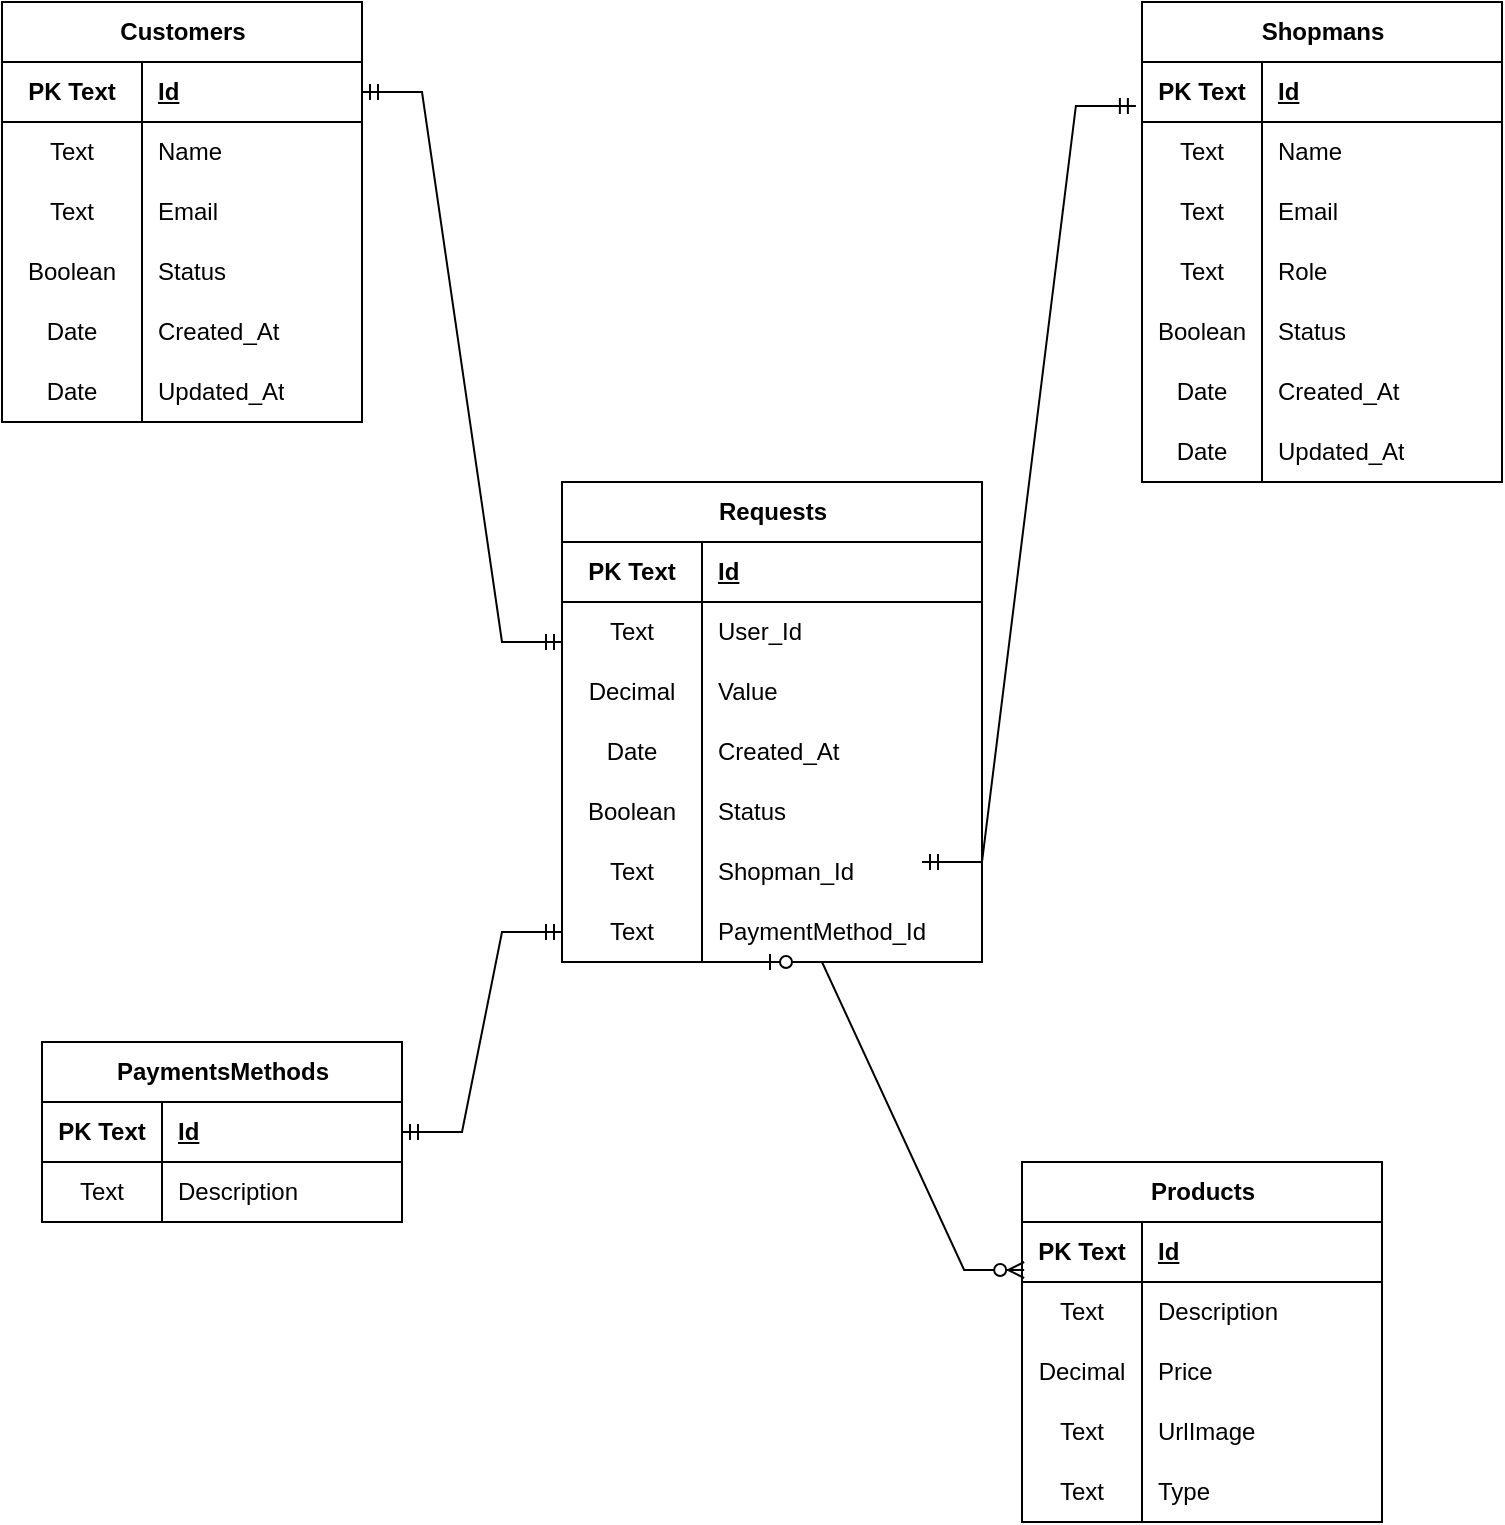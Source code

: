 <mxfile>
    <diagram name="Página-1" id="S76Lt_AaWG4RY8cy63M_">
        <mxGraphModel dx="1051" dy="792" grid="1" gridSize="10" guides="1" tooltips="1" connect="1" arrows="1" fold="1" page="1" pageScale="1" pageWidth="827" pageHeight="1169" math="0" shadow="0">
            <root>
                <mxCell id="0"/>
                <mxCell id="1" parent="0"/>
                <mxCell id="W6jRikwjdKFfe3_zYyia-1" value="Customers" style="shape=table;startSize=30;container=1;collapsible=1;childLayout=tableLayout;fixedRows=1;rowLines=0;fontStyle=1;align=center;resizeLast=1;html=1;" parent="1" vertex="1">
                    <mxGeometry x="20" y="40" width="180" height="210" as="geometry"/>
                </mxCell>
                <mxCell id="W6jRikwjdKFfe3_zYyia-2" value="" style="shape=tableRow;horizontal=0;startSize=0;swimlaneHead=0;swimlaneBody=0;fillColor=none;collapsible=0;dropTarget=0;points=[[0,0.5],[1,0.5]];portConstraint=eastwest;top=0;left=0;right=0;bottom=1;" parent="W6jRikwjdKFfe3_zYyia-1" vertex="1">
                    <mxGeometry y="30" width="180" height="30" as="geometry"/>
                </mxCell>
                <mxCell id="W6jRikwjdKFfe3_zYyia-3" value="PK Text" style="shape=partialRectangle;connectable=0;fillColor=none;top=0;left=0;bottom=0;right=0;fontStyle=1;overflow=hidden;whiteSpace=wrap;html=1;" parent="W6jRikwjdKFfe3_zYyia-2" vertex="1">
                    <mxGeometry width="70" height="30" as="geometry">
                        <mxRectangle width="70" height="30" as="alternateBounds"/>
                    </mxGeometry>
                </mxCell>
                <mxCell id="W6jRikwjdKFfe3_zYyia-4" value="Id" style="shape=partialRectangle;connectable=0;fillColor=none;top=0;left=0;bottom=0;right=0;align=left;spacingLeft=6;fontStyle=5;overflow=hidden;whiteSpace=wrap;html=1;" parent="W6jRikwjdKFfe3_zYyia-2" vertex="1">
                    <mxGeometry x="70" width="110" height="30" as="geometry">
                        <mxRectangle width="110" height="30" as="alternateBounds"/>
                    </mxGeometry>
                </mxCell>
                <mxCell id="W6jRikwjdKFfe3_zYyia-5" value="" style="shape=tableRow;horizontal=0;startSize=0;swimlaneHead=0;swimlaneBody=0;fillColor=none;collapsible=0;dropTarget=0;points=[[0,0.5],[1,0.5]];portConstraint=eastwest;top=0;left=0;right=0;bottom=0;" parent="W6jRikwjdKFfe3_zYyia-1" vertex="1">
                    <mxGeometry y="60" width="180" height="30" as="geometry"/>
                </mxCell>
                <mxCell id="W6jRikwjdKFfe3_zYyia-6" value="Text" style="shape=partialRectangle;connectable=0;fillColor=none;top=0;left=0;bottom=0;right=0;editable=1;overflow=hidden;whiteSpace=wrap;html=1;" parent="W6jRikwjdKFfe3_zYyia-5" vertex="1">
                    <mxGeometry width="70" height="30" as="geometry">
                        <mxRectangle width="70" height="30" as="alternateBounds"/>
                    </mxGeometry>
                </mxCell>
                <mxCell id="W6jRikwjdKFfe3_zYyia-7" value="Name" style="shape=partialRectangle;connectable=0;fillColor=none;top=0;left=0;bottom=0;right=0;align=left;spacingLeft=6;overflow=hidden;whiteSpace=wrap;html=1;" parent="W6jRikwjdKFfe3_zYyia-5" vertex="1">
                    <mxGeometry x="70" width="110" height="30" as="geometry">
                        <mxRectangle width="110" height="30" as="alternateBounds"/>
                    </mxGeometry>
                </mxCell>
                <mxCell id="W6jRikwjdKFfe3_zYyia-8" value="" style="shape=tableRow;horizontal=0;startSize=0;swimlaneHead=0;swimlaneBody=0;fillColor=none;collapsible=0;dropTarget=0;points=[[0,0.5],[1,0.5]];portConstraint=eastwest;top=0;left=0;right=0;bottom=0;" parent="W6jRikwjdKFfe3_zYyia-1" vertex="1">
                    <mxGeometry y="90" width="180" height="30" as="geometry"/>
                </mxCell>
                <mxCell id="W6jRikwjdKFfe3_zYyia-9" value="Text" style="shape=partialRectangle;connectable=0;fillColor=none;top=0;left=0;bottom=0;right=0;editable=1;overflow=hidden;whiteSpace=wrap;html=1;" parent="W6jRikwjdKFfe3_zYyia-8" vertex="1">
                    <mxGeometry width="70" height="30" as="geometry">
                        <mxRectangle width="70" height="30" as="alternateBounds"/>
                    </mxGeometry>
                </mxCell>
                <mxCell id="W6jRikwjdKFfe3_zYyia-10" value="Email" style="shape=partialRectangle;connectable=0;fillColor=none;top=0;left=0;bottom=0;right=0;align=left;spacingLeft=6;overflow=hidden;whiteSpace=wrap;html=1;" parent="W6jRikwjdKFfe3_zYyia-8" vertex="1">
                    <mxGeometry x="70" width="110" height="30" as="geometry">
                        <mxRectangle width="110" height="30" as="alternateBounds"/>
                    </mxGeometry>
                </mxCell>
                <mxCell id="W6jRikwjdKFfe3_zYyia-11" value="" style="shape=tableRow;horizontal=0;startSize=0;swimlaneHead=0;swimlaneBody=0;fillColor=none;collapsible=0;dropTarget=0;points=[[0,0.5],[1,0.5]];portConstraint=eastwest;top=0;left=0;right=0;bottom=0;" parent="W6jRikwjdKFfe3_zYyia-1" vertex="1">
                    <mxGeometry y="120" width="180" height="30" as="geometry"/>
                </mxCell>
                <mxCell id="W6jRikwjdKFfe3_zYyia-12" value="Boolean" style="shape=partialRectangle;connectable=0;fillColor=none;top=0;left=0;bottom=0;right=0;editable=1;overflow=hidden;whiteSpace=wrap;html=1;" parent="W6jRikwjdKFfe3_zYyia-11" vertex="1">
                    <mxGeometry width="70" height="30" as="geometry">
                        <mxRectangle width="70" height="30" as="alternateBounds"/>
                    </mxGeometry>
                </mxCell>
                <mxCell id="W6jRikwjdKFfe3_zYyia-13" value="Status" style="shape=partialRectangle;connectable=0;fillColor=none;top=0;left=0;bottom=0;right=0;align=left;spacingLeft=6;overflow=hidden;whiteSpace=wrap;html=1;" parent="W6jRikwjdKFfe3_zYyia-11" vertex="1">
                    <mxGeometry x="70" width="110" height="30" as="geometry">
                        <mxRectangle width="110" height="30" as="alternateBounds"/>
                    </mxGeometry>
                </mxCell>
                <mxCell id="W6jRikwjdKFfe3_zYyia-14" value="" style="shape=tableRow;horizontal=0;startSize=0;swimlaneHead=0;swimlaneBody=0;fillColor=none;collapsible=0;dropTarget=0;points=[[0,0.5],[1,0.5]];portConstraint=eastwest;top=0;left=0;right=0;bottom=0;" parent="W6jRikwjdKFfe3_zYyia-1" vertex="1">
                    <mxGeometry y="150" width="180" height="30" as="geometry"/>
                </mxCell>
                <mxCell id="W6jRikwjdKFfe3_zYyia-15" value="Date" style="shape=partialRectangle;connectable=0;fillColor=none;top=0;left=0;bottom=0;right=0;editable=1;overflow=hidden;whiteSpace=wrap;html=1;" parent="W6jRikwjdKFfe3_zYyia-14" vertex="1">
                    <mxGeometry width="70" height="30" as="geometry">
                        <mxRectangle width="70" height="30" as="alternateBounds"/>
                    </mxGeometry>
                </mxCell>
                <mxCell id="W6jRikwjdKFfe3_zYyia-16" value="Created_At" style="shape=partialRectangle;connectable=0;fillColor=none;top=0;left=0;bottom=0;right=0;align=left;spacingLeft=6;overflow=hidden;whiteSpace=wrap;html=1;" parent="W6jRikwjdKFfe3_zYyia-14" vertex="1">
                    <mxGeometry x="70" width="110" height="30" as="geometry">
                        <mxRectangle width="110" height="30" as="alternateBounds"/>
                    </mxGeometry>
                </mxCell>
                <mxCell id="W6jRikwjdKFfe3_zYyia-17" value="" style="shape=tableRow;horizontal=0;startSize=0;swimlaneHead=0;swimlaneBody=0;fillColor=none;collapsible=0;dropTarget=0;points=[[0,0.5],[1,0.5]];portConstraint=eastwest;top=0;left=0;right=0;bottom=0;" parent="W6jRikwjdKFfe3_zYyia-1" vertex="1">
                    <mxGeometry y="180" width="180" height="30" as="geometry"/>
                </mxCell>
                <mxCell id="W6jRikwjdKFfe3_zYyia-18" value="Date" style="shape=partialRectangle;connectable=0;fillColor=none;top=0;left=0;bottom=0;right=0;editable=1;overflow=hidden;whiteSpace=wrap;html=1;" parent="W6jRikwjdKFfe3_zYyia-17" vertex="1">
                    <mxGeometry width="70" height="30" as="geometry">
                        <mxRectangle width="70" height="30" as="alternateBounds"/>
                    </mxGeometry>
                </mxCell>
                <mxCell id="W6jRikwjdKFfe3_zYyia-19" value="Updated_At" style="shape=partialRectangle;connectable=0;fillColor=none;top=0;left=0;bottom=0;right=0;align=left;spacingLeft=6;overflow=hidden;whiteSpace=wrap;html=1;" parent="W6jRikwjdKFfe3_zYyia-17" vertex="1">
                    <mxGeometry x="70" width="110" height="30" as="geometry">
                        <mxRectangle width="110" height="30" as="alternateBounds"/>
                    </mxGeometry>
                </mxCell>
                <mxCell id="W6jRikwjdKFfe3_zYyia-20" value="Shopmans" style="shape=table;startSize=30;container=1;collapsible=1;childLayout=tableLayout;fixedRows=1;rowLines=0;fontStyle=1;align=center;resizeLast=1;html=1;" parent="1" vertex="1">
                    <mxGeometry x="590" y="40" width="180" height="240" as="geometry"/>
                </mxCell>
                <mxCell id="W6jRikwjdKFfe3_zYyia-21" value="" style="shape=tableRow;horizontal=0;startSize=0;swimlaneHead=0;swimlaneBody=0;fillColor=none;collapsible=0;dropTarget=0;points=[[0,0.5],[1,0.5]];portConstraint=eastwest;top=0;left=0;right=0;bottom=1;" parent="W6jRikwjdKFfe3_zYyia-20" vertex="1">
                    <mxGeometry y="30" width="180" height="30" as="geometry"/>
                </mxCell>
                <mxCell id="W6jRikwjdKFfe3_zYyia-22" value="PK Text" style="shape=partialRectangle;connectable=0;fillColor=none;top=0;left=0;bottom=0;right=0;fontStyle=1;overflow=hidden;whiteSpace=wrap;html=1;" parent="W6jRikwjdKFfe3_zYyia-21" vertex="1">
                    <mxGeometry width="60" height="30" as="geometry">
                        <mxRectangle width="60" height="30" as="alternateBounds"/>
                    </mxGeometry>
                </mxCell>
                <mxCell id="W6jRikwjdKFfe3_zYyia-23" value="Id" style="shape=partialRectangle;connectable=0;fillColor=none;top=0;left=0;bottom=0;right=0;align=left;spacingLeft=6;fontStyle=5;overflow=hidden;whiteSpace=wrap;html=1;" parent="W6jRikwjdKFfe3_zYyia-21" vertex="1">
                    <mxGeometry x="60" width="120" height="30" as="geometry">
                        <mxRectangle width="120" height="30" as="alternateBounds"/>
                    </mxGeometry>
                </mxCell>
                <mxCell id="W6jRikwjdKFfe3_zYyia-24" value="" style="shape=tableRow;horizontal=0;startSize=0;swimlaneHead=0;swimlaneBody=0;fillColor=none;collapsible=0;dropTarget=0;points=[[0,0.5],[1,0.5]];portConstraint=eastwest;top=0;left=0;right=0;bottom=0;" parent="W6jRikwjdKFfe3_zYyia-20" vertex="1">
                    <mxGeometry y="60" width="180" height="30" as="geometry"/>
                </mxCell>
                <mxCell id="W6jRikwjdKFfe3_zYyia-25" value="Text" style="shape=partialRectangle;connectable=0;fillColor=none;top=0;left=0;bottom=0;right=0;editable=1;overflow=hidden;whiteSpace=wrap;html=1;" parent="W6jRikwjdKFfe3_zYyia-24" vertex="1">
                    <mxGeometry width="60" height="30" as="geometry">
                        <mxRectangle width="60" height="30" as="alternateBounds"/>
                    </mxGeometry>
                </mxCell>
                <mxCell id="W6jRikwjdKFfe3_zYyia-26" value="Name" style="shape=partialRectangle;connectable=0;fillColor=none;top=0;left=0;bottom=0;right=0;align=left;spacingLeft=6;overflow=hidden;whiteSpace=wrap;html=1;" parent="W6jRikwjdKFfe3_zYyia-24" vertex="1">
                    <mxGeometry x="60" width="120" height="30" as="geometry">
                        <mxRectangle width="120" height="30" as="alternateBounds"/>
                    </mxGeometry>
                </mxCell>
                <mxCell id="2" value="" style="shape=tableRow;horizontal=0;startSize=0;swimlaneHead=0;swimlaneBody=0;fillColor=none;collapsible=0;dropTarget=0;points=[[0,0.5],[1,0.5]];portConstraint=eastwest;top=0;left=0;right=0;bottom=0;" parent="W6jRikwjdKFfe3_zYyia-20" vertex="1">
                    <mxGeometry y="90" width="180" height="30" as="geometry"/>
                </mxCell>
                <mxCell id="3" value="Text" style="shape=partialRectangle;connectable=0;fillColor=none;top=0;left=0;bottom=0;right=0;editable=1;overflow=hidden;whiteSpace=wrap;html=1;" parent="2" vertex="1">
                    <mxGeometry width="60" height="30" as="geometry">
                        <mxRectangle width="60" height="30" as="alternateBounds"/>
                    </mxGeometry>
                </mxCell>
                <mxCell id="4" value="Email" style="shape=partialRectangle;connectable=0;fillColor=none;top=0;left=0;bottom=0;right=0;align=left;spacingLeft=6;overflow=hidden;whiteSpace=wrap;html=1;" parent="2" vertex="1">
                    <mxGeometry x="60" width="120" height="30" as="geometry">
                        <mxRectangle width="120" height="30" as="alternateBounds"/>
                    </mxGeometry>
                </mxCell>
                <mxCell id="W6jRikwjdKFfe3_zYyia-27" value="" style="shape=tableRow;horizontal=0;startSize=0;swimlaneHead=0;swimlaneBody=0;fillColor=none;collapsible=0;dropTarget=0;points=[[0,0.5],[1,0.5]];portConstraint=eastwest;top=0;left=0;right=0;bottom=0;" parent="W6jRikwjdKFfe3_zYyia-20" vertex="1">
                    <mxGeometry y="120" width="180" height="30" as="geometry"/>
                </mxCell>
                <mxCell id="W6jRikwjdKFfe3_zYyia-28" value="Text" style="shape=partialRectangle;connectable=0;fillColor=none;top=0;left=0;bottom=0;right=0;editable=1;overflow=hidden;whiteSpace=wrap;html=1;" parent="W6jRikwjdKFfe3_zYyia-27" vertex="1">
                    <mxGeometry width="60" height="30" as="geometry">
                        <mxRectangle width="60" height="30" as="alternateBounds"/>
                    </mxGeometry>
                </mxCell>
                <mxCell id="W6jRikwjdKFfe3_zYyia-29" value="Role" style="shape=partialRectangle;connectable=0;fillColor=none;top=0;left=0;bottom=0;right=0;align=left;spacingLeft=6;overflow=hidden;whiteSpace=wrap;html=1;" parent="W6jRikwjdKFfe3_zYyia-27" vertex="1">
                    <mxGeometry x="60" width="120" height="30" as="geometry">
                        <mxRectangle width="120" height="30" as="alternateBounds"/>
                    </mxGeometry>
                </mxCell>
                <mxCell id="W6jRikwjdKFfe3_zYyia-30" value="" style="shape=tableRow;horizontal=0;startSize=0;swimlaneHead=0;swimlaneBody=0;fillColor=none;collapsible=0;dropTarget=0;points=[[0,0.5],[1,0.5]];portConstraint=eastwest;top=0;left=0;right=0;bottom=0;" parent="W6jRikwjdKFfe3_zYyia-20" vertex="1">
                    <mxGeometry y="150" width="180" height="30" as="geometry"/>
                </mxCell>
                <mxCell id="W6jRikwjdKFfe3_zYyia-31" value="Boolean" style="shape=partialRectangle;connectable=0;fillColor=none;top=0;left=0;bottom=0;right=0;editable=1;overflow=hidden;whiteSpace=wrap;html=1;" parent="W6jRikwjdKFfe3_zYyia-30" vertex="1">
                    <mxGeometry width="60" height="30" as="geometry">
                        <mxRectangle width="60" height="30" as="alternateBounds"/>
                    </mxGeometry>
                </mxCell>
                <mxCell id="W6jRikwjdKFfe3_zYyia-32" value="Status" style="shape=partialRectangle;connectable=0;fillColor=none;top=0;left=0;bottom=0;right=0;align=left;spacingLeft=6;overflow=hidden;whiteSpace=wrap;html=1;" parent="W6jRikwjdKFfe3_zYyia-30" vertex="1">
                    <mxGeometry x="60" width="120" height="30" as="geometry">
                        <mxRectangle width="120" height="30" as="alternateBounds"/>
                    </mxGeometry>
                </mxCell>
                <mxCell id="W6jRikwjdKFfe3_zYyia-33" value="" style="shape=tableRow;horizontal=0;startSize=0;swimlaneHead=0;swimlaneBody=0;fillColor=none;collapsible=0;dropTarget=0;points=[[0,0.5],[1,0.5]];portConstraint=eastwest;top=0;left=0;right=0;bottom=0;" parent="W6jRikwjdKFfe3_zYyia-20" vertex="1">
                    <mxGeometry y="180" width="180" height="30" as="geometry"/>
                </mxCell>
                <mxCell id="W6jRikwjdKFfe3_zYyia-34" value="Date" style="shape=partialRectangle;connectable=0;fillColor=none;top=0;left=0;bottom=0;right=0;editable=1;overflow=hidden;whiteSpace=wrap;html=1;" parent="W6jRikwjdKFfe3_zYyia-33" vertex="1">
                    <mxGeometry width="60" height="30" as="geometry">
                        <mxRectangle width="60" height="30" as="alternateBounds"/>
                    </mxGeometry>
                </mxCell>
                <mxCell id="W6jRikwjdKFfe3_zYyia-35" value="Created_At" style="shape=partialRectangle;connectable=0;fillColor=none;top=0;left=0;bottom=0;right=0;align=left;spacingLeft=6;overflow=hidden;whiteSpace=wrap;html=1;" parent="W6jRikwjdKFfe3_zYyia-33" vertex="1">
                    <mxGeometry x="60" width="120" height="30" as="geometry">
                        <mxRectangle width="120" height="30" as="alternateBounds"/>
                    </mxGeometry>
                </mxCell>
                <mxCell id="W6jRikwjdKFfe3_zYyia-36" value="" style="shape=tableRow;horizontal=0;startSize=0;swimlaneHead=0;swimlaneBody=0;fillColor=none;collapsible=0;dropTarget=0;points=[[0,0.5],[1,0.5]];portConstraint=eastwest;top=0;left=0;right=0;bottom=0;" parent="W6jRikwjdKFfe3_zYyia-20" vertex="1">
                    <mxGeometry y="210" width="180" height="30" as="geometry"/>
                </mxCell>
                <mxCell id="W6jRikwjdKFfe3_zYyia-37" value="Date" style="shape=partialRectangle;connectable=0;fillColor=none;top=0;left=0;bottom=0;right=0;editable=1;overflow=hidden;whiteSpace=wrap;html=1;" parent="W6jRikwjdKFfe3_zYyia-36" vertex="1">
                    <mxGeometry width="60" height="30" as="geometry">
                        <mxRectangle width="60" height="30" as="alternateBounds"/>
                    </mxGeometry>
                </mxCell>
                <mxCell id="W6jRikwjdKFfe3_zYyia-38" value="Updated_At" style="shape=partialRectangle;connectable=0;fillColor=none;top=0;left=0;bottom=0;right=0;align=left;spacingLeft=6;overflow=hidden;whiteSpace=wrap;html=1;" parent="W6jRikwjdKFfe3_zYyia-36" vertex="1">
                    <mxGeometry x="60" width="120" height="30" as="geometry">
                        <mxRectangle width="120" height="30" as="alternateBounds"/>
                    </mxGeometry>
                </mxCell>
                <mxCell id="W6jRikwjdKFfe3_zYyia-39" value="PaymentsMethods" style="shape=table;startSize=30;container=1;collapsible=1;childLayout=tableLayout;fixedRows=1;rowLines=0;fontStyle=1;align=center;resizeLast=1;html=1;" parent="1" vertex="1">
                    <mxGeometry x="40" y="560" width="180" height="90" as="geometry"/>
                </mxCell>
                <mxCell id="W6jRikwjdKFfe3_zYyia-40" value="" style="shape=tableRow;horizontal=0;startSize=0;swimlaneHead=0;swimlaneBody=0;fillColor=none;collapsible=0;dropTarget=0;points=[[0,0.5],[1,0.5]];portConstraint=eastwest;top=0;left=0;right=0;bottom=1;" parent="W6jRikwjdKFfe3_zYyia-39" vertex="1">
                    <mxGeometry y="30" width="180" height="30" as="geometry"/>
                </mxCell>
                <mxCell id="W6jRikwjdKFfe3_zYyia-41" value="PK Text" style="shape=partialRectangle;connectable=0;fillColor=none;top=0;left=0;bottom=0;right=0;fontStyle=1;overflow=hidden;whiteSpace=wrap;html=1;" parent="W6jRikwjdKFfe3_zYyia-40" vertex="1">
                    <mxGeometry width="60" height="30" as="geometry">
                        <mxRectangle width="60" height="30" as="alternateBounds"/>
                    </mxGeometry>
                </mxCell>
                <mxCell id="W6jRikwjdKFfe3_zYyia-42" value="Id" style="shape=partialRectangle;connectable=0;fillColor=none;top=0;left=0;bottom=0;right=0;align=left;spacingLeft=6;fontStyle=5;overflow=hidden;whiteSpace=wrap;html=1;" parent="W6jRikwjdKFfe3_zYyia-40" vertex="1">
                    <mxGeometry x="60" width="120" height="30" as="geometry">
                        <mxRectangle width="120" height="30" as="alternateBounds"/>
                    </mxGeometry>
                </mxCell>
                <mxCell id="W6jRikwjdKFfe3_zYyia-43" value="" style="shape=tableRow;horizontal=0;startSize=0;swimlaneHead=0;swimlaneBody=0;fillColor=none;collapsible=0;dropTarget=0;points=[[0,0.5],[1,0.5]];portConstraint=eastwest;top=0;left=0;right=0;bottom=0;" parent="W6jRikwjdKFfe3_zYyia-39" vertex="1">
                    <mxGeometry y="60" width="180" height="30" as="geometry"/>
                </mxCell>
                <mxCell id="W6jRikwjdKFfe3_zYyia-44" value="Text" style="shape=partialRectangle;connectable=0;fillColor=none;top=0;left=0;bottom=0;right=0;editable=1;overflow=hidden;whiteSpace=wrap;html=1;" parent="W6jRikwjdKFfe3_zYyia-43" vertex="1">
                    <mxGeometry width="60" height="30" as="geometry">
                        <mxRectangle width="60" height="30" as="alternateBounds"/>
                    </mxGeometry>
                </mxCell>
                <mxCell id="W6jRikwjdKFfe3_zYyia-45" value="Description" style="shape=partialRectangle;connectable=0;fillColor=none;top=0;left=0;bottom=0;right=0;align=left;spacingLeft=6;overflow=hidden;whiteSpace=wrap;html=1;" parent="W6jRikwjdKFfe3_zYyia-43" vertex="1">
                    <mxGeometry x="60" width="120" height="30" as="geometry">
                        <mxRectangle width="120" height="30" as="alternateBounds"/>
                    </mxGeometry>
                </mxCell>
                <mxCell id="W6jRikwjdKFfe3_zYyia-52" value="Products" style="shape=table;startSize=30;container=1;collapsible=1;childLayout=tableLayout;fixedRows=1;rowLines=0;fontStyle=1;align=center;resizeLast=1;html=1;" parent="1" vertex="1">
                    <mxGeometry x="530" y="620" width="180" height="180" as="geometry"/>
                </mxCell>
                <mxCell id="W6jRikwjdKFfe3_zYyia-53" value="" style="shape=tableRow;horizontal=0;startSize=0;swimlaneHead=0;swimlaneBody=0;fillColor=none;collapsible=0;dropTarget=0;points=[[0,0.5],[1,0.5]];portConstraint=eastwest;top=0;left=0;right=0;bottom=1;" parent="W6jRikwjdKFfe3_zYyia-52" vertex="1">
                    <mxGeometry y="30" width="180" height="30" as="geometry"/>
                </mxCell>
                <mxCell id="W6jRikwjdKFfe3_zYyia-54" value="PK Text" style="shape=partialRectangle;connectable=0;fillColor=none;top=0;left=0;bottom=0;right=0;fontStyle=1;overflow=hidden;whiteSpace=wrap;html=1;" parent="W6jRikwjdKFfe3_zYyia-53" vertex="1">
                    <mxGeometry width="60" height="30" as="geometry">
                        <mxRectangle width="60" height="30" as="alternateBounds"/>
                    </mxGeometry>
                </mxCell>
                <mxCell id="W6jRikwjdKFfe3_zYyia-55" value="Id" style="shape=partialRectangle;connectable=0;fillColor=none;top=0;left=0;bottom=0;right=0;align=left;spacingLeft=6;fontStyle=5;overflow=hidden;whiteSpace=wrap;html=1;" parent="W6jRikwjdKFfe3_zYyia-53" vertex="1">
                    <mxGeometry x="60" width="120" height="30" as="geometry">
                        <mxRectangle width="120" height="30" as="alternateBounds"/>
                    </mxGeometry>
                </mxCell>
                <mxCell id="W6jRikwjdKFfe3_zYyia-56" value="" style="shape=tableRow;horizontal=0;startSize=0;swimlaneHead=0;swimlaneBody=0;fillColor=none;collapsible=0;dropTarget=0;points=[[0,0.5],[1,0.5]];portConstraint=eastwest;top=0;left=0;right=0;bottom=0;" parent="W6jRikwjdKFfe3_zYyia-52" vertex="1">
                    <mxGeometry y="60" width="180" height="30" as="geometry"/>
                </mxCell>
                <mxCell id="W6jRikwjdKFfe3_zYyia-57" value="Text" style="shape=partialRectangle;connectable=0;fillColor=none;top=0;left=0;bottom=0;right=0;editable=1;overflow=hidden;whiteSpace=wrap;html=1;" parent="W6jRikwjdKFfe3_zYyia-56" vertex="1">
                    <mxGeometry width="60" height="30" as="geometry">
                        <mxRectangle width="60" height="30" as="alternateBounds"/>
                    </mxGeometry>
                </mxCell>
                <mxCell id="W6jRikwjdKFfe3_zYyia-58" value="Description" style="shape=partialRectangle;connectable=0;fillColor=none;top=0;left=0;bottom=0;right=0;align=left;spacingLeft=6;overflow=hidden;whiteSpace=wrap;html=1;" parent="W6jRikwjdKFfe3_zYyia-56" vertex="1">
                    <mxGeometry x="60" width="120" height="30" as="geometry">
                        <mxRectangle width="120" height="30" as="alternateBounds"/>
                    </mxGeometry>
                </mxCell>
                <mxCell id="W6jRikwjdKFfe3_zYyia-59" value="" style="shape=tableRow;horizontal=0;startSize=0;swimlaneHead=0;swimlaneBody=0;fillColor=none;collapsible=0;dropTarget=0;points=[[0,0.5],[1,0.5]];portConstraint=eastwest;top=0;left=0;right=0;bottom=0;" parent="W6jRikwjdKFfe3_zYyia-52" vertex="1">
                    <mxGeometry y="90" width="180" height="30" as="geometry"/>
                </mxCell>
                <mxCell id="W6jRikwjdKFfe3_zYyia-60" value="Decimal" style="shape=partialRectangle;connectable=0;fillColor=none;top=0;left=0;bottom=0;right=0;editable=1;overflow=hidden;whiteSpace=wrap;html=1;" parent="W6jRikwjdKFfe3_zYyia-59" vertex="1">
                    <mxGeometry width="60" height="30" as="geometry">
                        <mxRectangle width="60" height="30" as="alternateBounds"/>
                    </mxGeometry>
                </mxCell>
                <mxCell id="W6jRikwjdKFfe3_zYyia-61" value="Price" style="shape=partialRectangle;connectable=0;fillColor=none;top=0;left=0;bottom=0;right=0;align=left;spacingLeft=6;overflow=hidden;whiteSpace=wrap;html=1;" parent="W6jRikwjdKFfe3_zYyia-59" vertex="1">
                    <mxGeometry x="60" width="120" height="30" as="geometry">
                        <mxRectangle width="120" height="30" as="alternateBounds"/>
                    </mxGeometry>
                </mxCell>
                <mxCell id="W6jRikwjdKFfe3_zYyia-62" value="" style="shape=tableRow;horizontal=0;startSize=0;swimlaneHead=0;swimlaneBody=0;fillColor=none;collapsible=0;dropTarget=0;points=[[0,0.5],[1,0.5]];portConstraint=eastwest;top=0;left=0;right=0;bottom=0;" parent="W6jRikwjdKFfe3_zYyia-52" vertex="1">
                    <mxGeometry y="120" width="180" height="30" as="geometry"/>
                </mxCell>
                <mxCell id="W6jRikwjdKFfe3_zYyia-63" value="Text" style="shape=partialRectangle;connectable=0;fillColor=none;top=0;left=0;bottom=0;right=0;editable=1;overflow=hidden;whiteSpace=wrap;html=1;" parent="W6jRikwjdKFfe3_zYyia-62" vertex="1">
                    <mxGeometry width="60" height="30" as="geometry">
                        <mxRectangle width="60" height="30" as="alternateBounds"/>
                    </mxGeometry>
                </mxCell>
                <mxCell id="W6jRikwjdKFfe3_zYyia-64" value="UrlImage" style="shape=partialRectangle;connectable=0;fillColor=none;top=0;left=0;bottom=0;right=0;align=left;spacingLeft=6;overflow=hidden;whiteSpace=wrap;html=1;" parent="W6jRikwjdKFfe3_zYyia-62" vertex="1">
                    <mxGeometry x="60" width="120" height="30" as="geometry">
                        <mxRectangle width="120" height="30" as="alternateBounds"/>
                    </mxGeometry>
                </mxCell>
                <mxCell id="5" value="" style="shape=tableRow;horizontal=0;startSize=0;swimlaneHead=0;swimlaneBody=0;fillColor=none;collapsible=0;dropTarget=0;points=[[0,0.5],[1,0.5]];portConstraint=eastwest;top=0;left=0;right=0;bottom=0;" parent="W6jRikwjdKFfe3_zYyia-52" vertex="1">
                    <mxGeometry y="150" width="180" height="30" as="geometry"/>
                </mxCell>
                <mxCell id="6" value="Text" style="shape=partialRectangle;connectable=0;fillColor=none;top=0;left=0;bottom=0;right=0;editable=1;overflow=hidden;whiteSpace=wrap;html=1;" parent="5" vertex="1">
                    <mxGeometry width="60" height="30" as="geometry">
                        <mxRectangle width="60" height="30" as="alternateBounds"/>
                    </mxGeometry>
                </mxCell>
                <mxCell id="7" value="Type" style="shape=partialRectangle;connectable=0;fillColor=none;top=0;left=0;bottom=0;right=0;align=left;spacingLeft=6;overflow=hidden;whiteSpace=wrap;html=1;" parent="5" vertex="1">
                    <mxGeometry x="60" width="120" height="30" as="geometry">
                        <mxRectangle width="120" height="30" as="alternateBounds"/>
                    </mxGeometry>
                </mxCell>
                <mxCell id="W6jRikwjdKFfe3_zYyia-81" value="Requests" style="shape=table;startSize=30;container=1;collapsible=1;childLayout=tableLayout;fixedRows=1;rowLines=0;fontStyle=1;align=center;resizeLast=1;html=1;" parent="1" vertex="1">
                    <mxGeometry x="300" y="280" width="210" height="240" as="geometry"/>
                </mxCell>
                <mxCell id="W6jRikwjdKFfe3_zYyia-82" value="" style="shape=tableRow;horizontal=0;startSize=0;swimlaneHead=0;swimlaneBody=0;fillColor=none;collapsible=0;dropTarget=0;points=[[0,0.5],[1,0.5]];portConstraint=eastwest;top=0;left=0;right=0;bottom=1;" parent="W6jRikwjdKFfe3_zYyia-81" vertex="1">
                    <mxGeometry y="30" width="210" height="30" as="geometry"/>
                </mxCell>
                <mxCell id="W6jRikwjdKFfe3_zYyia-83" value="PK Text" style="shape=partialRectangle;connectable=0;fillColor=none;top=0;left=0;bottom=0;right=0;fontStyle=1;overflow=hidden;whiteSpace=wrap;html=1;" parent="W6jRikwjdKFfe3_zYyia-82" vertex="1">
                    <mxGeometry width="70" height="30" as="geometry">
                        <mxRectangle width="70" height="30" as="alternateBounds"/>
                    </mxGeometry>
                </mxCell>
                <mxCell id="W6jRikwjdKFfe3_zYyia-84" value="Id" style="shape=partialRectangle;connectable=0;fillColor=none;top=0;left=0;bottom=0;right=0;align=left;spacingLeft=6;fontStyle=5;overflow=hidden;whiteSpace=wrap;html=1;" parent="W6jRikwjdKFfe3_zYyia-82" vertex="1">
                    <mxGeometry x="70" width="140" height="30" as="geometry">
                        <mxRectangle width="140" height="30" as="alternateBounds"/>
                    </mxGeometry>
                </mxCell>
                <mxCell id="W6jRikwjdKFfe3_zYyia-85" value="" style="shape=tableRow;horizontal=0;startSize=0;swimlaneHead=0;swimlaneBody=0;fillColor=none;collapsible=0;dropTarget=0;points=[[0,0.5],[1,0.5]];portConstraint=eastwest;top=0;left=0;right=0;bottom=0;" parent="W6jRikwjdKFfe3_zYyia-81" vertex="1">
                    <mxGeometry y="60" width="210" height="30" as="geometry"/>
                </mxCell>
                <mxCell id="W6jRikwjdKFfe3_zYyia-86" value="Text" style="shape=partialRectangle;connectable=0;fillColor=none;top=0;left=0;bottom=0;right=0;editable=1;overflow=hidden;whiteSpace=wrap;html=1;" parent="W6jRikwjdKFfe3_zYyia-85" vertex="1">
                    <mxGeometry width="70" height="30" as="geometry">
                        <mxRectangle width="70" height="30" as="alternateBounds"/>
                    </mxGeometry>
                </mxCell>
                <mxCell id="W6jRikwjdKFfe3_zYyia-87" value="User_Id" style="shape=partialRectangle;connectable=0;fillColor=none;top=0;left=0;bottom=0;right=0;align=left;spacingLeft=6;overflow=hidden;whiteSpace=wrap;html=1;" parent="W6jRikwjdKFfe3_zYyia-85" vertex="1">
                    <mxGeometry x="70" width="140" height="30" as="geometry">
                        <mxRectangle width="140" height="30" as="alternateBounds"/>
                    </mxGeometry>
                </mxCell>
                <mxCell id="W6jRikwjdKFfe3_zYyia-88" value="" style="shape=tableRow;horizontal=0;startSize=0;swimlaneHead=0;swimlaneBody=0;fillColor=none;collapsible=0;dropTarget=0;points=[[0,0.5],[1,0.5]];portConstraint=eastwest;top=0;left=0;right=0;bottom=0;" parent="W6jRikwjdKFfe3_zYyia-81" vertex="1">
                    <mxGeometry y="90" width="210" height="30" as="geometry"/>
                </mxCell>
                <mxCell id="W6jRikwjdKFfe3_zYyia-89" value="Decimal" style="shape=partialRectangle;connectable=0;fillColor=none;top=0;left=0;bottom=0;right=0;editable=1;overflow=hidden;whiteSpace=wrap;html=1;" parent="W6jRikwjdKFfe3_zYyia-88" vertex="1">
                    <mxGeometry width="70" height="30" as="geometry">
                        <mxRectangle width="70" height="30" as="alternateBounds"/>
                    </mxGeometry>
                </mxCell>
                <mxCell id="W6jRikwjdKFfe3_zYyia-90" value="Value" style="shape=partialRectangle;connectable=0;fillColor=none;top=0;left=0;bottom=0;right=0;align=left;spacingLeft=6;overflow=hidden;whiteSpace=wrap;html=1;" parent="W6jRikwjdKFfe3_zYyia-88" vertex="1">
                    <mxGeometry x="70" width="140" height="30" as="geometry">
                        <mxRectangle width="140" height="30" as="alternateBounds"/>
                    </mxGeometry>
                </mxCell>
                <mxCell id="W6jRikwjdKFfe3_zYyia-91" value="" style="shape=tableRow;horizontal=0;startSize=0;swimlaneHead=0;swimlaneBody=0;fillColor=none;collapsible=0;dropTarget=0;points=[[0,0.5],[1,0.5]];portConstraint=eastwest;top=0;left=0;right=0;bottom=0;" parent="W6jRikwjdKFfe3_zYyia-81" vertex="1">
                    <mxGeometry y="120" width="210" height="30" as="geometry"/>
                </mxCell>
                <mxCell id="W6jRikwjdKFfe3_zYyia-92" value="Date" style="shape=partialRectangle;connectable=0;fillColor=none;top=0;left=0;bottom=0;right=0;editable=1;overflow=hidden;whiteSpace=wrap;html=1;" parent="W6jRikwjdKFfe3_zYyia-91" vertex="1">
                    <mxGeometry width="70" height="30" as="geometry">
                        <mxRectangle width="70" height="30" as="alternateBounds"/>
                    </mxGeometry>
                </mxCell>
                <mxCell id="W6jRikwjdKFfe3_zYyia-93" value="Created_At" style="shape=partialRectangle;connectable=0;fillColor=none;top=0;left=0;bottom=0;right=0;align=left;spacingLeft=6;overflow=hidden;whiteSpace=wrap;html=1;" parent="W6jRikwjdKFfe3_zYyia-91" vertex="1">
                    <mxGeometry x="70" width="140" height="30" as="geometry">
                        <mxRectangle width="140" height="30" as="alternateBounds"/>
                    </mxGeometry>
                </mxCell>
                <mxCell id="W6jRikwjdKFfe3_zYyia-94" value="" style="shape=tableRow;horizontal=0;startSize=0;swimlaneHead=0;swimlaneBody=0;fillColor=none;collapsible=0;dropTarget=0;points=[[0,0.5],[1,0.5]];portConstraint=eastwest;top=0;left=0;right=0;bottom=0;" parent="W6jRikwjdKFfe3_zYyia-81" vertex="1">
                    <mxGeometry y="150" width="210" height="30" as="geometry"/>
                </mxCell>
                <mxCell id="W6jRikwjdKFfe3_zYyia-95" value="Boolean" style="shape=partialRectangle;connectable=0;fillColor=none;top=0;left=0;bottom=0;right=0;editable=1;overflow=hidden;whiteSpace=wrap;html=1;" parent="W6jRikwjdKFfe3_zYyia-94" vertex="1">
                    <mxGeometry width="70" height="30" as="geometry">
                        <mxRectangle width="70" height="30" as="alternateBounds"/>
                    </mxGeometry>
                </mxCell>
                <mxCell id="W6jRikwjdKFfe3_zYyia-96" value="Status" style="shape=partialRectangle;connectable=0;fillColor=none;top=0;left=0;bottom=0;right=0;align=left;spacingLeft=6;overflow=hidden;whiteSpace=wrap;html=1;" parent="W6jRikwjdKFfe3_zYyia-94" vertex="1">
                    <mxGeometry x="70" width="140" height="30" as="geometry">
                        <mxRectangle width="140" height="30" as="alternateBounds"/>
                    </mxGeometry>
                </mxCell>
                <mxCell id="W6jRikwjdKFfe3_zYyia-99" value="" style="shape=tableRow;horizontal=0;startSize=0;swimlaneHead=0;swimlaneBody=0;fillColor=none;collapsible=0;dropTarget=0;points=[[0,0.5],[1,0.5]];portConstraint=eastwest;top=0;left=0;right=0;bottom=0;" parent="W6jRikwjdKFfe3_zYyia-81" vertex="1">
                    <mxGeometry y="180" width="210" height="30" as="geometry"/>
                </mxCell>
                <mxCell id="W6jRikwjdKFfe3_zYyia-100" value="Text" style="shape=partialRectangle;connectable=0;fillColor=none;top=0;left=0;bottom=0;right=0;editable=1;overflow=hidden;whiteSpace=wrap;html=1;" parent="W6jRikwjdKFfe3_zYyia-99" vertex="1">
                    <mxGeometry width="70" height="30" as="geometry">
                        <mxRectangle width="70" height="30" as="alternateBounds"/>
                    </mxGeometry>
                </mxCell>
                <mxCell id="W6jRikwjdKFfe3_zYyia-101" value="Shopman_Id" style="shape=partialRectangle;connectable=0;fillColor=none;top=0;left=0;bottom=0;right=0;align=left;spacingLeft=6;overflow=hidden;whiteSpace=wrap;html=1;" parent="W6jRikwjdKFfe3_zYyia-99" vertex="1">
                    <mxGeometry x="70" width="140" height="30" as="geometry">
                        <mxRectangle width="140" height="30" as="alternateBounds"/>
                    </mxGeometry>
                </mxCell>
                <mxCell id="W6jRikwjdKFfe3_zYyia-102" value="" style="shape=tableRow;horizontal=0;startSize=0;swimlaneHead=0;swimlaneBody=0;fillColor=none;collapsible=0;dropTarget=0;points=[[0,0.5],[1,0.5]];portConstraint=eastwest;top=0;left=0;right=0;bottom=0;" parent="W6jRikwjdKFfe3_zYyia-81" vertex="1">
                    <mxGeometry y="210" width="210" height="30" as="geometry"/>
                </mxCell>
                <mxCell id="W6jRikwjdKFfe3_zYyia-103" value="Text" style="shape=partialRectangle;connectable=0;fillColor=none;top=0;left=0;bottom=0;right=0;editable=1;overflow=hidden;whiteSpace=wrap;html=1;" parent="W6jRikwjdKFfe3_zYyia-102" vertex="1">
                    <mxGeometry width="70" height="30" as="geometry">
                        <mxRectangle width="70" height="30" as="alternateBounds"/>
                    </mxGeometry>
                </mxCell>
                <mxCell id="W6jRikwjdKFfe3_zYyia-104" value="PaymentMethod_Id" style="shape=partialRectangle;connectable=0;fillColor=none;top=0;left=0;bottom=0;right=0;align=left;spacingLeft=6;overflow=hidden;whiteSpace=wrap;html=1;" parent="W6jRikwjdKFfe3_zYyia-102" vertex="1">
                    <mxGeometry x="70" width="140" height="30" as="geometry">
                        <mxRectangle width="140" height="30" as="alternateBounds"/>
                    </mxGeometry>
                </mxCell>
                <mxCell id="W6jRikwjdKFfe3_zYyia-105" value="" style="edgeStyle=entityRelationEdgeStyle;fontSize=12;html=1;endArrow=ERmandOne;startArrow=ERmandOne;rounded=0;entryX=0;entryY=0;entryDx=0;entryDy=0;entryPerimeter=0;exitX=1;exitY=0.5;exitDx=0;exitDy=0;" parent="1" source="W6jRikwjdKFfe3_zYyia-40" edge="1">
                    <mxGeometry width="100" height="100" relative="1" as="geometry">
                        <mxPoint x="220" y="705" as="sourcePoint"/>
                        <mxPoint x="300" y="505" as="targetPoint"/>
                        <Array as="points">
                            <mxPoint x="180" y="635"/>
                        </Array>
                    </mxGeometry>
                </mxCell>
                <mxCell id="W6jRikwjdKFfe3_zYyia-106" value="" style="edgeStyle=entityRelationEdgeStyle;fontSize=12;html=1;endArrow=ERzeroToMany;startArrow=ERzeroToOne;rounded=0;entryX=0.006;entryY=0.8;entryDx=0;entryDy=0;exitX=1;exitY=0.5;exitDx=0;exitDy=0;entryPerimeter=0;" parent="1" target="W6jRikwjdKFfe3_zYyia-53" edge="1">
                    <mxGeometry width="100" height="100" relative="1" as="geometry">
                        <mxPoint x="400" y="520" as="sourcePoint"/>
                        <mxPoint x="490" y="610" as="targetPoint"/>
                        <Array as="points">
                            <mxPoint x="550" y="660"/>
                        </Array>
                    </mxGeometry>
                </mxCell>
                <mxCell id="W6jRikwjdKFfe3_zYyia-107" value="" style="edgeStyle=entityRelationEdgeStyle;fontSize=12;html=1;endArrow=ERmandOne;startArrow=ERmandOne;rounded=0;exitX=1;exitY=0.5;exitDx=0;exitDy=0;" parent="1" source="W6jRikwjdKFfe3_zYyia-2" edge="1">
                    <mxGeometry width="100" height="100" relative="1" as="geometry">
                        <mxPoint x="200" y="460" as="sourcePoint"/>
                        <mxPoint x="300" y="360" as="targetPoint"/>
                    </mxGeometry>
                </mxCell>
                <mxCell id="W6jRikwjdKFfe3_zYyia-108" value="" style="edgeStyle=entityRelationEdgeStyle;fontSize=12;html=1;endArrow=ERmandOne;startArrow=ERmandOne;rounded=0;entryX=-0.017;entryY=0.733;entryDx=0;entryDy=0;entryPerimeter=0;" parent="1" target="W6jRikwjdKFfe3_zYyia-21" edge="1">
                    <mxGeometry width="100" height="100" relative="1" as="geometry">
                        <mxPoint x="480" y="470" as="sourcePoint"/>
                        <mxPoint x="580" y="370" as="targetPoint"/>
                    </mxGeometry>
                </mxCell>
            </root>
        </mxGraphModel>
    </diagram>
</mxfile>